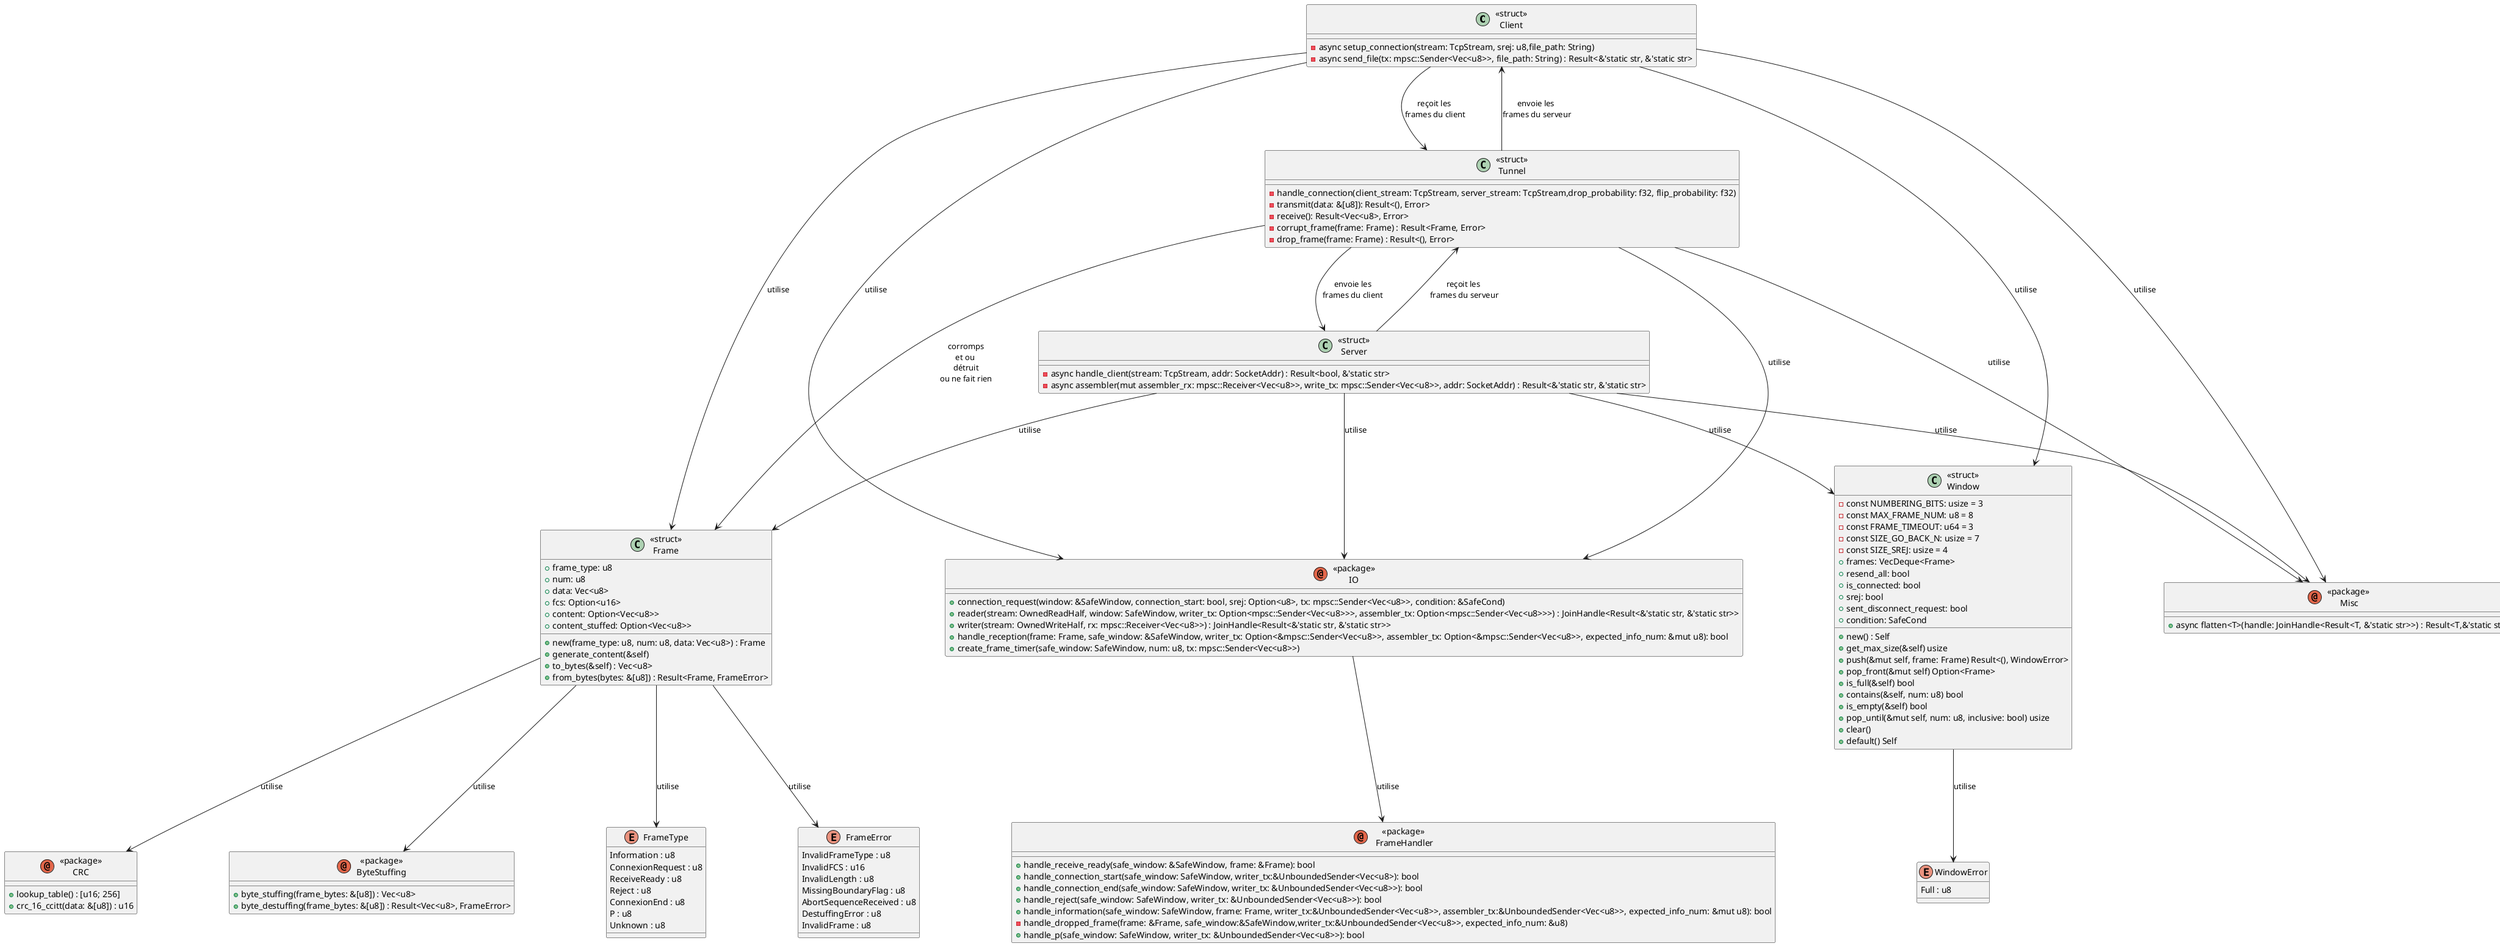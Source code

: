 @startuml
'skinparam linetype polyline
skinparam nodesep 150
skinparam ranksep 100

class "<<struct>>\nClient" as Client{
  - async setup_connection(stream: TcpStream, srej: u8,file_path: String) 
  - async send_file(tx: mpsc::Sender<Vec<u8>>, file_path: String) : Result<&'static str, &'static str>
}

class "<<struct>>\nServer" as Server{
  - async handle_client(stream: TcpStream, addr: SocketAddr) : Result<bool, &'static str>
  - async assembler(mut assembler_rx: mpsc::Receiver<Vec<u8>>, write_tx: mpsc::Sender<Vec<u8>>, addr: SocketAddr) : Result<&'static str, &'static str>
}

class "<<struct>>\nTunnel" as Tunnel {
  - handle_connection(client_stream: TcpStream, server_stream: TcpStream,drop_probability: f32, flip_probability: f32)
  - transmit(data: &[u8]): Result<(), Error>
  - receive(): Result<Vec<u8>, Error>
  - corrupt_frame(frame: Frame) : Result<Frame, Error>
  - drop_frame(frame: Frame) : Result<(), Error>
}

enum FrameType {
  Information : u8
  ConnexionRequest : u8
  ReceiveReady : u8
  Reject : u8
  ConnexionEnd : u8
  P : u8
  Unknown : u8
}

enum FrameError {
  InvalidFrameType : u8
  InvalidFCS : u16
  InvalidLength : u8
  MissingBoundaryFlag : u8
  AbortSequenceReceived : u8
  DestuffingError : u8
  InvalidFrame : u8
}

class "<<struct>>\nFrame" as Frame {
  + frame_type: u8
  + num: u8
  + data: Vec<u8>
  + fcs: Option<u16>
  + content: Option<Vec<u8>>
  + content_stuffed: Option<Vec<u8>>

  + new(frame_type: u8, num: u8, data: Vec<u8>) : Frame
  + generate_content(&self)
  + to_bytes(&self) : Vec<u8>
  + from_bytes(bytes: &[u8]) : Result<Frame, FrameError>
}

class "<<struct>>\nWindow" as Window {
  - const NUMBERING_BITS: usize = 3
  - const MAX_FRAME_NUM: u8 = 8
  - const FRAME_TIMEOUT: u64 = 3
  - const SIZE_GO_BACK_N: usize = 7
  - const SIZE_SREJ: usize = 4
  + frames: VecDeque<Frame>
  + resend_all: bool
  + is_connected: bool
  + srej: bool
  + sent_disconnect_request: bool
  + condition: SafeCond

  + new() : Self
  + get_max_size(&self) usize
  + push(&mut self, frame: Frame) Result<(), WindowError>
  + pop_front(&mut self) Option<Frame>
  + is_full(&self) bool
  + contains(&self, num: u8) bool
  + is_empty(&self) bool
  + pop_until(&mut self, num: u8, inclusive: bool) usize
  + clear()
  + default() Self
}

enum WindowError {
  Full : u8
}

annotation "<<package>>\nCRC" as CRC {
    + lookup_table() : [u16; 256]
    + crc_16_ccitt(data: &[u8]) : u16
}

annotation "<<package>>\nIO" as IO {
    + connection_request(window: &SafeWindow, connection_start: bool, srej: Option<u8>, tx: mpsc::Sender<Vec<u8>>, condition: &SafeCond)
    + reader(stream: OwnedReadHalf, window: SafeWindow, writer_tx: Option<mpsc::Sender<Vec<u8>>>, assembler_tx: Option<mpsc::Sender<Vec<u8>>>) : JoinHandle<Result<&'static str, &'static str>>
    + writer(stream: OwnedWriteHalf, rx: mpsc::Receiver<Vec<u8>>) : JoinHandle<Result<&'static str, &'static str>>
    + handle_reception(frame: Frame, safe_window: &SafeWindow, writer_tx: Option<&mpsc::Sender<Vec<u8>>, assembler_tx: Option<&mpsc::Sender<Vec<u8>>, expected_info_num: &mut u8): bool
    + create_frame_timer(safe_window: SafeWindow, num: u8, tx: mpsc::Sender<Vec<u8>>)
}

annotation "<<package>>\nByteStuffing" as ByteStuffing {
    + byte_stuffing(frame_bytes: &[u8]) : Vec<u8>
    + byte_destuffing(frame_bytes: &[u8]) : Result<Vec<u8>, FrameError>
}

annotation "<<package>>\n FrameHandler" as FrameHandler {
    + handle_receive_ready(safe_window: &SafeWindow, frame: &Frame): bool
    + handle_connection_start(safe_window: SafeWindow, writer_tx:&UnboundedSender<Vec<u8>): bool
    + handle_connection_end(safe_window: SafeWindow, writer_tx: &UnboundedSender<Vec<u8>>): bool
    + handle_reject(safe_window: SafeWindow, writer_tx: &UnboundedSender<Vec<u8>>): bool
    + handle_information(safe_window: SafeWindow, frame: Frame, writer_tx:&UnboundedSender<Vec<u8>>, assembler_tx:&UnboundedSender<Vec<u8>>, expected_info_num: &mut u8): bool
    - handle_dropped_frame(frame: &Frame, safe_window:&SafeWindow,writer_tx:&UnboundedSender<Vec<u8>>, expected_info_num: &u8)
    + handle_p(safe_window: SafeWindow, writer_tx: &UnboundedSender<Vec<u8>>): bool
}

annotation "<<package>>\n Misc" as Misc {
    + async flatten<T>(handle: JoinHandle<Result<T, &'static str>>) : Result<T,&'static str>
}


Client --> Tunnel : "reçoit les \nframes du client"
Tunnel --> Client : "envoie les \nframes du serveur"
Server --> Tunnel : "reçoit les \nframes du serveur" 
Tunnel --> Server : "envoie les \nframes du client "

Frame --> FrameType : utilise
Frame --> FrameError : utilise

Client --> Frame : utilise
Server --> Frame : utilise
Client --> Window : utilise
Server --> Window : utilise

Window --> WindowError : utilise

Frame --> CRC : utilise
Frame --> ByteStuffing : utilise


Tunnel --> Frame : "corromps\net ou \ndétruit\nou ne fait rien"
'Tunnel -l> Frame : "corromps et ou détruit ou ne fait rien"



Tunnel --> IO : utilise 
Client --> IO : utilise 
Server --> IO : utilise

IO --> FrameHandler : utilise

Client --> Misc : utilise 
Server --> Misc : utilise
Tunnel --> Misc : utilise

/'
Utils --|> ByteStuffing : contient
Utils --|> CRC : contient
Utils --|> IO : contient
Utils --|> Frame : contient
Utils --|> Window : contient
'/

@enduml


